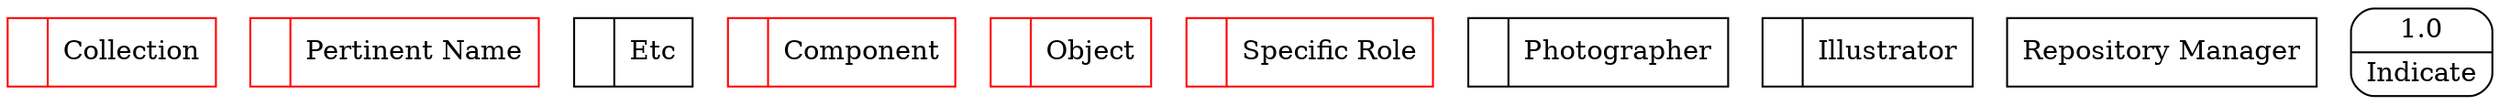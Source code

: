 digraph dfd2{ 
node[shape=record]
200 [label="<f0>  |<f1> Collection " color=red];
201 [label="<f0>  |<f1> Pertinent Name " color=red];
202 [label="<f0>  |<f1> Etc " ];
203 [label="<f0>  |<f1> Component " color=red];
204 [label="<f0>  |<f1> Object " color=red];
205 [label="<f0>  |<f1> Specific Role " color=red];
206 [label="<f0>  |<f1> Photographer " ];
207 [label="<f0>  |<f1> Illustrator " ];
208 [label="Repository Manager" shape=box];
209 [label="{<f0> 1.0|<f1> Indicate }" shape=Mrecord];
}